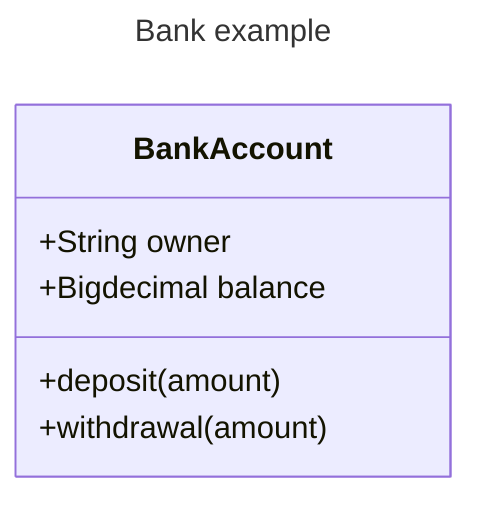 ---
title: Bank example
---
classDiagram
    class BankAccount
    BankAccount : +String owner
    BankAccount : +Bigdecimal balance
    BankAccount : +deposit(amount)
    BankAccount : +withdrawal(amount)